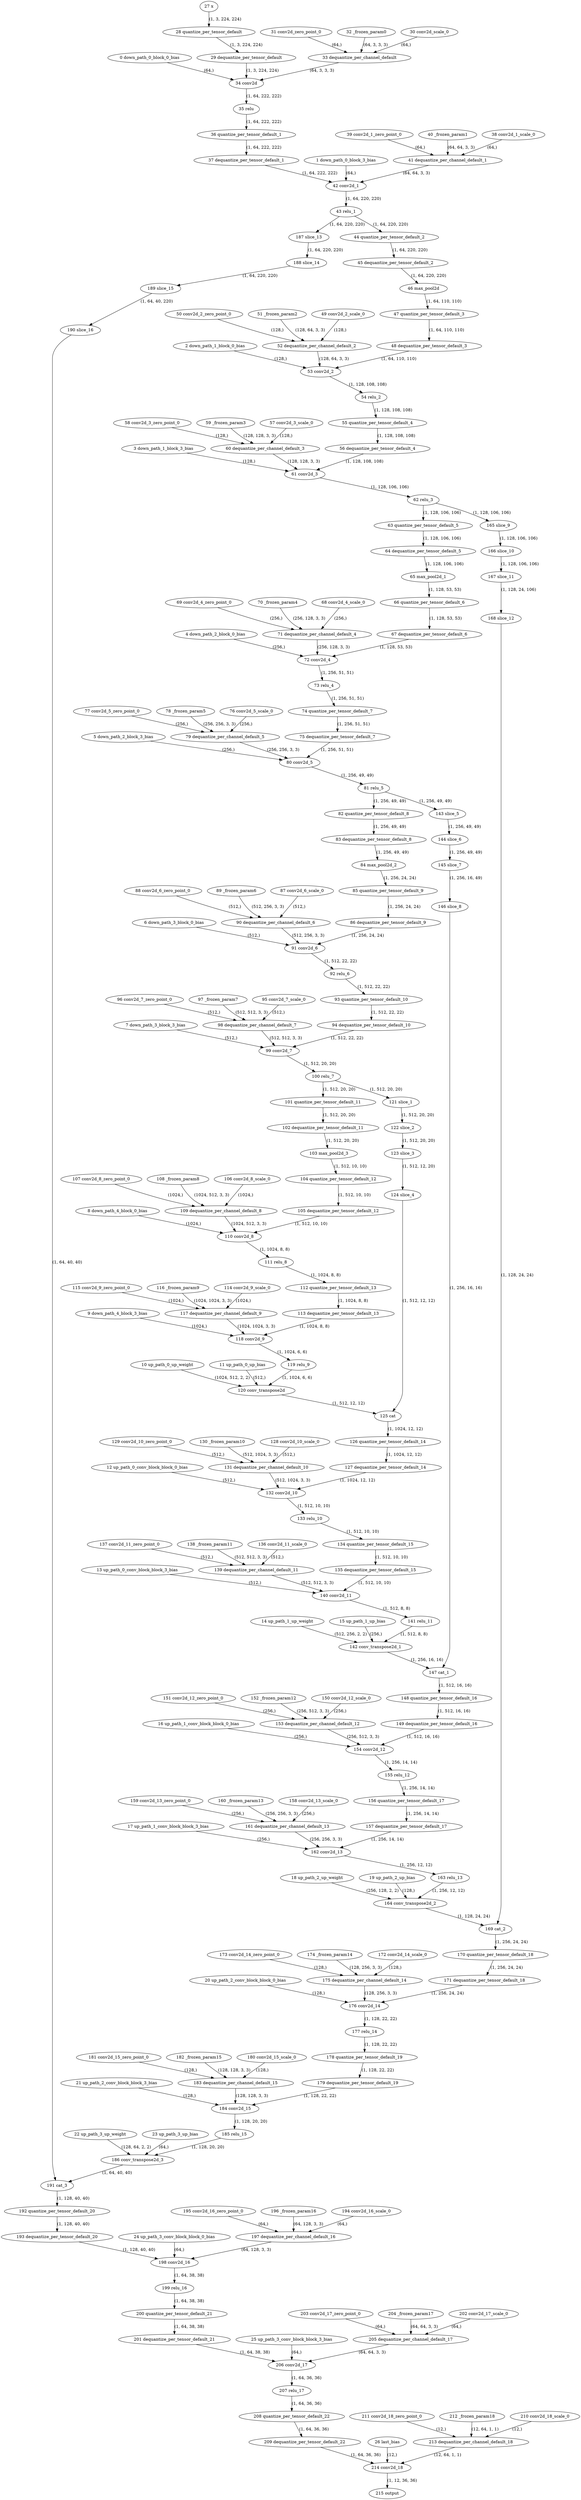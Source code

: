 strict digraph  {
"0 down_path_0_block_0_bias" [id=0, type=get_attr];
"1 down_path_0_block_3_bias" [id=1, type=get_attr];
"2 down_path_1_block_0_bias" [id=2, type=get_attr];
"3 down_path_1_block_3_bias" [id=3, type=get_attr];
"4 down_path_2_block_0_bias" [id=4, type=get_attr];
"5 down_path_2_block_3_bias" [id=5, type=get_attr];
"6 down_path_3_block_0_bias" [id=6, type=get_attr];
"7 down_path_3_block_3_bias" [id=7, type=get_attr];
"8 down_path_4_block_0_bias" [id=8, type=get_attr];
"9 down_path_4_block_3_bias" [id=9, type=get_attr];
"10 up_path_0_up_weight" [id=10, type=get_attr];
"11 up_path_0_up_bias" [id=11, type=get_attr];
"12 up_path_0_conv_block_block_0_bias" [id=12, type=get_attr];
"13 up_path_0_conv_block_block_3_bias" [id=13, type=get_attr];
"14 up_path_1_up_weight" [id=14, type=get_attr];
"15 up_path_1_up_bias" [id=15, type=get_attr];
"16 up_path_1_conv_block_block_0_bias" [id=16, type=get_attr];
"17 up_path_1_conv_block_block_3_bias" [id=17, type=get_attr];
"18 up_path_2_up_weight" [id=18, type=get_attr];
"19 up_path_2_up_bias" [id=19, type=get_attr];
"20 up_path_2_conv_block_block_0_bias" [id=20, type=get_attr];
"21 up_path_2_conv_block_block_3_bias" [id=21, type=get_attr];
"22 up_path_3_up_weight" [id=22, type=get_attr];
"23 up_path_3_up_bias" [id=23, type=get_attr];
"24 up_path_3_conv_block_block_0_bias" [id=24, type=get_attr];
"25 up_path_3_conv_block_block_3_bias" [id=25, type=get_attr];
"26 last_bias" [id=26, type=get_attr];
"27 x" [id=27, type=input];
"28 quantize_per_tensor_default" [id=28, type=quantize_per_tensor];
"29 dequantize_per_tensor_default" [id=29, type=dequantize_per_tensor];
"30 conv2d_scale_0" [id=30, type=get_attr];
"31 conv2d_zero_point_0" [id=31, type=get_attr];
"32 _frozen_param0" [id=32, type=get_attr];
"33 dequantize_per_channel_default" [id=33, type=dequantize_per_channel];
"34 conv2d" [id=34, type=conv2d];
"35 relu" [id=35, type=relu];
"36 quantize_per_tensor_default_1" [id=36, type=quantize_per_tensor];
"37 dequantize_per_tensor_default_1" [id=37, type=dequantize_per_tensor];
"38 conv2d_1_scale_0" [id=38, type=get_attr];
"39 conv2d_1_zero_point_0" [id=39, type=get_attr];
"40 _frozen_param1" [id=40, type=get_attr];
"41 dequantize_per_channel_default_1" [id=41, type=dequantize_per_channel];
"42 conv2d_1" [id=42, type=conv2d];
"43 relu_1" [id=43, type=relu];
"44 quantize_per_tensor_default_2" [id=44, type=quantize_per_tensor];
"45 dequantize_per_tensor_default_2" [id=45, type=dequantize_per_tensor];
"46 max_pool2d" [id=46, type=max_pool2d];
"47 quantize_per_tensor_default_3" [id=47, type=quantize_per_tensor];
"48 dequantize_per_tensor_default_3" [id=48, type=dequantize_per_tensor];
"49 conv2d_2_scale_0" [id=49, type=get_attr];
"50 conv2d_2_zero_point_0" [id=50, type=get_attr];
"51 _frozen_param2" [id=51, type=get_attr];
"52 dequantize_per_channel_default_2" [id=52, type=dequantize_per_channel];
"53 conv2d_2" [id=53, type=conv2d];
"54 relu_2" [id=54, type=relu];
"55 quantize_per_tensor_default_4" [id=55, type=quantize_per_tensor];
"56 dequantize_per_tensor_default_4" [id=56, type=dequantize_per_tensor];
"57 conv2d_3_scale_0" [id=57, type=get_attr];
"58 conv2d_3_zero_point_0" [id=58, type=get_attr];
"59 _frozen_param3" [id=59, type=get_attr];
"60 dequantize_per_channel_default_3" [id=60, type=dequantize_per_channel];
"61 conv2d_3" [id=61, type=conv2d];
"62 relu_3" [id=62, type=relu];
"63 quantize_per_tensor_default_5" [id=63, type=quantize_per_tensor];
"64 dequantize_per_tensor_default_5" [id=64, type=dequantize_per_tensor];
"65 max_pool2d_1" [id=65, type=max_pool2d];
"66 quantize_per_tensor_default_6" [id=66, type=quantize_per_tensor];
"67 dequantize_per_tensor_default_6" [id=67, type=dequantize_per_tensor];
"68 conv2d_4_scale_0" [id=68, type=get_attr];
"69 conv2d_4_zero_point_0" [id=69, type=get_attr];
"70 _frozen_param4" [id=70, type=get_attr];
"71 dequantize_per_channel_default_4" [id=71, type=dequantize_per_channel];
"72 conv2d_4" [id=72, type=conv2d];
"73 relu_4" [id=73, type=relu];
"74 quantize_per_tensor_default_7" [id=74, type=quantize_per_tensor];
"75 dequantize_per_tensor_default_7" [id=75, type=dequantize_per_tensor];
"76 conv2d_5_scale_0" [id=76, type=get_attr];
"77 conv2d_5_zero_point_0" [id=77, type=get_attr];
"78 _frozen_param5" [id=78, type=get_attr];
"79 dequantize_per_channel_default_5" [id=79, type=dequantize_per_channel];
"80 conv2d_5" [id=80, type=conv2d];
"81 relu_5" [id=81, type=relu];
"82 quantize_per_tensor_default_8" [id=82, type=quantize_per_tensor];
"83 dequantize_per_tensor_default_8" [id=83, type=dequantize_per_tensor];
"84 max_pool2d_2" [id=84, type=max_pool2d];
"85 quantize_per_tensor_default_9" [id=85, type=quantize_per_tensor];
"86 dequantize_per_tensor_default_9" [id=86, type=dequantize_per_tensor];
"87 conv2d_6_scale_0" [id=87, type=get_attr];
"88 conv2d_6_zero_point_0" [id=88, type=get_attr];
"89 _frozen_param6" [id=89, type=get_attr];
"90 dequantize_per_channel_default_6" [id=90, type=dequantize_per_channel];
"91 conv2d_6" [id=91, type=conv2d];
"92 relu_6" [id=92, type=relu];
"93 quantize_per_tensor_default_10" [id=93, type=quantize_per_tensor];
"94 dequantize_per_tensor_default_10" [id=94, type=dequantize_per_tensor];
"95 conv2d_7_scale_0" [id=95, type=get_attr];
"96 conv2d_7_zero_point_0" [id=96, type=get_attr];
"97 _frozen_param7" [id=97, type=get_attr];
"98 dequantize_per_channel_default_7" [id=98, type=dequantize_per_channel];
"99 conv2d_7" [id=99, type=conv2d];
"100 relu_7" [id=100, type=relu];
"101 quantize_per_tensor_default_11" [id=101, type=quantize_per_tensor];
"102 dequantize_per_tensor_default_11" [id=102, type=dequantize_per_tensor];
"103 max_pool2d_3" [id=103, type=max_pool2d];
"104 quantize_per_tensor_default_12" [id=104, type=quantize_per_tensor];
"105 dequantize_per_tensor_default_12" [id=105, type=dequantize_per_tensor];
"106 conv2d_8_scale_0" [id=106, type=get_attr];
"107 conv2d_8_zero_point_0" [id=107, type=get_attr];
"108 _frozen_param8" [id=108, type=get_attr];
"109 dequantize_per_channel_default_8" [id=109, type=dequantize_per_channel];
"110 conv2d_8" [id=110, type=conv2d];
"111 relu_8" [id=111, type=relu];
"112 quantize_per_tensor_default_13" [id=112, type=quantize_per_tensor];
"113 dequantize_per_tensor_default_13" [id=113, type=dequantize_per_tensor];
"114 conv2d_9_scale_0" [id=114, type=get_attr];
"115 conv2d_9_zero_point_0" [id=115, type=get_attr];
"116 _frozen_param9" [id=116, type=get_attr];
"117 dequantize_per_channel_default_9" [id=117, type=dequantize_per_channel];
"118 conv2d_9" [id=118, type=conv2d];
"119 relu_9" [id=119, type=relu];
"120 conv_transpose2d" [id=120, type=conv_transpose2d];
"121 slice_1" [id=121, type=slice];
"122 slice_2" [id=122, type=slice];
"123 slice_3" [id=123, type=slice];
"124 slice_4" [id=124, type=slice];
"125 cat" [id=125, type=cat];
"126 quantize_per_tensor_default_14" [id=126, type=quantize_per_tensor];
"127 dequantize_per_tensor_default_14" [id=127, type=dequantize_per_tensor];
"128 conv2d_10_scale_0" [id=128, type=get_attr];
"129 conv2d_10_zero_point_0" [id=129, type=get_attr];
"130 _frozen_param10" [id=130, type=get_attr];
"131 dequantize_per_channel_default_10" [id=131, type=dequantize_per_channel];
"132 conv2d_10" [id=132, type=conv2d];
"133 relu_10" [id=133, type=relu];
"134 quantize_per_tensor_default_15" [id=134, type=quantize_per_tensor];
"135 dequantize_per_tensor_default_15" [id=135, type=dequantize_per_tensor];
"136 conv2d_11_scale_0" [id=136, type=get_attr];
"137 conv2d_11_zero_point_0" [id=137, type=get_attr];
"138 _frozen_param11" [id=138, type=get_attr];
"139 dequantize_per_channel_default_11" [id=139, type=dequantize_per_channel];
"140 conv2d_11" [id=140, type=conv2d];
"141 relu_11" [id=141, type=relu];
"142 conv_transpose2d_1" [id=142, type=conv_transpose2d];
"143 slice_5" [id=143, type=slice];
"144 slice_6" [id=144, type=slice];
"145 slice_7" [id=145, type=slice];
"146 slice_8" [id=146, type=slice];
"147 cat_1" [id=147, type=cat];
"148 quantize_per_tensor_default_16" [id=148, type=quantize_per_tensor];
"149 dequantize_per_tensor_default_16" [id=149, type=dequantize_per_tensor];
"150 conv2d_12_scale_0" [id=150, type=get_attr];
"151 conv2d_12_zero_point_0" [id=151, type=get_attr];
"152 _frozen_param12" [id=152, type=get_attr];
"153 dequantize_per_channel_default_12" [id=153, type=dequantize_per_channel];
"154 conv2d_12" [id=154, type=conv2d];
"155 relu_12" [id=155, type=relu];
"156 quantize_per_tensor_default_17" [id=156, type=quantize_per_tensor];
"157 dequantize_per_tensor_default_17" [id=157, type=dequantize_per_tensor];
"158 conv2d_13_scale_0" [id=158, type=get_attr];
"159 conv2d_13_zero_point_0" [id=159, type=get_attr];
"160 _frozen_param13" [id=160, type=get_attr];
"161 dequantize_per_channel_default_13" [id=161, type=dequantize_per_channel];
"162 conv2d_13" [id=162, type=conv2d];
"163 relu_13" [id=163, type=relu];
"164 conv_transpose2d_2" [id=164, type=conv_transpose2d];
"165 slice_9" [id=165, type=slice];
"166 slice_10" [id=166, type=slice];
"167 slice_11" [id=167, type=slice];
"168 slice_12" [id=168, type=slice];
"169 cat_2" [id=169, type=cat];
"170 quantize_per_tensor_default_18" [id=170, type=quantize_per_tensor];
"171 dequantize_per_tensor_default_18" [id=171, type=dequantize_per_tensor];
"172 conv2d_14_scale_0" [id=172, type=get_attr];
"173 conv2d_14_zero_point_0" [id=173, type=get_attr];
"174 _frozen_param14" [id=174, type=get_attr];
"175 dequantize_per_channel_default_14" [id=175, type=dequantize_per_channel];
"176 conv2d_14" [id=176, type=conv2d];
"177 relu_14" [id=177, type=relu];
"178 quantize_per_tensor_default_19" [id=178, type=quantize_per_tensor];
"179 dequantize_per_tensor_default_19" [id=179, type=dequantize_per_tensor];
"180 conv2d_15_scale_0" [id=180, type=get_attr];
"181 conv2d_15_zero_point_0" [id=181, type=get_attr];
"182 _frozen_param15" [id=182, type=get_attr];
"183 dequantize_per_channel_default_15" [id=183, type=dequantize_per_channel];
"184 conv2d_15" [id=184, type=conv2d];
"185 relu_15" [id=185, type=relu];
"186 conv_transpose2d_3" [id=186, type=conv_transpose2d];
"187 slice_13" [id=187, type=slice];
"188 slice_14" [id=188, type=slice];
"189 slice_15" [id=189, type=slice];
"190 slice_16" [id=190, type=slice];
"191 cat_3" [id=191, type=cat];
"192 quantize_per_tensor_default_20" [id=192, type=quantize_per_tensor];
"193 dequantize_per_tensor_default_20" [id=193, type=dequantize_per_tensor];
"194 conv2d_16_scale_0" [id=194, type=get_attr];
"195 conv2d_16_zero_point_0" [id=195, type=get_attr];
"196 _frozen_param16" [id=196, type=get_attr];
"197 dequantize_per_channel_default_16" [id=197, type=dequantize_per_channel];
"198 conv2d_16" [id=198, type=conv2d];
"199 relu_16" [id=199, type=relu];
"200 quantize_per_tensor_default_21" [id=200, type=quantize_per_tensor];
"201 dequantize_per_tensor_default_21" [id=201, type=dequantize_per_tensor];
"202 conv2d_17_scale_0" [id=202, type=get_attr];
"203 conv2d_17_zero_point_0" [id=203, type=get_attr];
"204 _frozen_param17" [id=204, type=get_attr];
"205 dequantize_per_channel_default_17" [id=205, type=dequantize_per_channel];
"206 conv2d_17" [id=206, type=conv2d];
"207 relu_17" [id=207, type=relu];
"208 quantize_per_tensor_default_22" [id=208, type=quantize_per_tensor];
"209 dequantize_per_tensor_default_22" [id=209, type=dequantize_per_tensor];
"210 conv2d_18_scale_0" [id=210, type=get_attr];
"211 conv2d_18_zero_point_0" [id=211, type=get_attr];
"212 _frozen_param18" [id=212, type=get_attr];
"213 dequantize_per_channel_default_18" [id=213, type=dequantize_per_channel];
"214 conv2d_18" [id=214, type=conv2d];
"215 output" [id=215, type=output];
"0 down_path_0_block_0_bias" -> "34 conv2d"  [label="(64,)", style=solid];
"1 down_path_0_block_3_bias" -> "42 conv2d_1"  [label="(64,)", style=solid];
"2 down_path_1_block_0_bias" -> "53 conv2d_2"  [label="(128,)", style=solid];
"3 down_path_1_block_3_bias" -> "61 conv2d_3"  [label="(128,)", style=solid];
"4 down_path_2_block_0_bias" -> "72 conv2d_4"  [label="(256,)", style=solid];
"5 down_path_2_block_3_bias" -> "80 conv2d_5"  [label="(256,)", style=solid];
"6 down_path_3_block_0_bias" -> "91 conv2d_6"  [label="(512,)", style=solid];
"7 down_path_3_block_3_bias" -> "99 conv2d_7"  [label="(512,)", style=solid];
"8 down_path_4_block_0_bias" -> "110 conv2d_8"  [label="(1024,)", style=solid];
"9 down_path_4_block_3_bias" -> "118 conv2d_9"  [label="(1024,)", style=solid];
"10 up_path_0_up_weight" -> "120 conv_transpose2d"  [label="(1024, 512, 2, 2)", style=solid];
"11 up_path_0_up_bias" -> "120 conv_transpose2d"  [label="(512,)", style=solid];
"12 up_path_0_conv_block_block_0_bias" -> "132 conv2d_10"  [label="(512,)", style=solid];
"13 up_path_0_conv_block_block_3_bias" -> "140 conv2d_11"  [label="(512,)", style=solid];
"14 up_path_1_up_weight" -> "142 conv_transpose2d_1"  [label="(512, 256, 2, 2)", style=solid];
"15 up_path_1_up_bias" -> "142 conv_transpose2d_1"  [label="(256,)", style=solid];
"16 up_path_1_conv_block_block_0_bias" -> "154 conv2d_12"  [label="(256,)", style=solid];
"17 up_path_1_conv_block_block_3_bias" -> "162 conv2d_13"  [label="(256,)", style=solid];
"18 up_path_2_up_weight" -> "164 conv_transpose2d_2"  [label="(256, 128, 2, 2)", style=solid];
"19 up_path_2_up_bias" -> "164 conv_transpose2d_2"  [label="(128,)", style=solid];
"20 up_path_2_conv_block_block_0_bias" -> "176 conv2d_14"  [label="(128,)", style=solid];
"21 up_path_2_conv_block_block_3_bias" -> "184 conv2d_15"  [label="(128,)", style=solid];
"22 up_path_3_up_weight" -> "186 conv_transpose2d_3"  [label="(128, 64, 2, 2)", style=solid];
"23 up_path_3_up_bias" -> "186 conv_transpose2d_3"  [label="(64,)", style=solid];
"24 up_path_3_conv_block_block_0_bias" -> "198 conv2d_16"  [label="(64,)", style=solid];
"25 up_path_3_conv_block_block_3_bias" -> "206 conv2d_17"  [label="(64,)", style=solid];
"26 last_bias" -> "214 conv2d_18"  [label="(12,)", style=solid];
"27 x" -> "28 quantize_per_tensor_default"  [label="(1, 3, 224, 224)", style=solid];
"28 quantize_per_tensor_default" -> "29 dequantize_per_tensor_default"  [label="(1, 3, 224, 224)", style=solid];
"29 dequantize_per_tensor_default" -> "34 conv2d"  [label="(1, 3, 224, 224)", style=solid];
"30 conv2d_scale_0" -> "33 dequantize_per_channel_default"  [label="(64,)", style=solid];
"31 conv2d_zero_point_0" -> "33 dequantize_per_channel_default"  [label="(64,)", style=solid];
"32 _frozen_param0" -> "33 dequantize_per_channel_default"  [label="(64, 3, 3, 3)", style=solid];
"33 dequantize_per_channel_default" -> "34 conv2d"  [label="(64, 3, 3, 3)", style=solid];
"34 conv2d" -> "35 relu"  [label="(1, 64, 222, 222)", style=solid];
"35 relu" -> "36 quantize_per_tensor_default_1"  [label="(1, 64, 222, 222)", style=solid];
"36 quantize_per_tensor_default_1" -> "37 dequantize_per_tensor_default_1"  [label="(1, 64, 222, 222)", style=solid];
"37 dequantize_per_tensor_default_1" -> "42 conv2d_1"  [label="(1, 64, 222, 222)", style=solid];
"38 conv2d_1_scale_0" -> "41 dequantize_per_channel_default_1"  [label="(64,)", style=solid];
"39 conv2d_1_zero_point_0" -> "41 dequantize_per_channel_default_1"  [label="(64,)", style=solid];
"40 _frozen_param1" -> "41 dequantize_per_channel_default_1"  [label="(64, 64, 3, 3)", style=solid];
"41 dequantize_per_channel_default_1" -> "42 conv2d_1"  [label="(64, 64, 3, 3)", style=solid];
"42 conv2d_1" -> "43 relu_1"  [label="(1, 64, 220, 220)", style=solid];
"43 relu_1" -> "44 quantize_per_tensor_default_2"  [label="(1, 64, 220, 220)", style=solid];
"43 relu_1" -> "187 slice_13"  [label="(1, 64, 220, 220)", style=solid];
"44 quantize_per_tensor_default_2" -> "45 dequantize_per_tensor_default_2"  [label="(1, 64, 220, 220)", style=solid];
"45 dequantize_per_tensor_default_2" -> "46 max_pool2d"  [label="(1, 64, 220, 220)", style=solid];
"46 max_pool2d" -> "47 quantize_per_tensor_default_3"  [label="(1, 64, 110, 110)", style=solid];
"47 quantize_per_tensor_default_3" -> "48 dequantize_per_tensor_default_3"  [label="(1, 64, 110, 110)", style=solid];
"48 dequantize_per_tensor_default_3" -> "53 conv2d_2"  [label="(1, 64, 110, 110)", style=solid];
"49 conv2d_2_scale_0" -> "52 dequantize_per_channel_default_2"  [label="(128,)", style=solid];
"50 conv2d_2_zero_point_0" -> "52 dequantize_per_channel_default_2"  [label="(128,)", style=solid];
"51 _frozen_param2" -> "52 dequantize_per_channel_default_2"  [label="(128, 64, 3, 3)", style=solid];
"52 dequantize_per_channel_default_2" -> "53 conv2d_2"  [label="(128, 64, 3, 3)", style=solid];
"53 conv2d_2" -> "54 relu_2"  [label="(1, 128, 108, 108)", style=solid];
"54 relu_2" -> "55 quantize_per_tensor_default_4"  [label="(1, 128, 108, 108)", style=solid];
"55 quantize_per_tensor_default_4" -> "56 dequantize_per_tensor_default_4"  [label="(1, 128, 108, 108)", style=solid];
"56 dequantize_per_tensor_default_4" -> "61 conv2d_3"  [label="(1, 128, 108, 108)", style=solid];
"57 conv2d_3_scale_0" -> "60 dequantize_per_channel_default_3"  [label="(128,)", style=solid];
"58 conv2d_3_zero_point_0" -> "60 dequantize_per_channel_default_3"  [label="(128,)", style=solid];
"59 _frozen_param3" -> "60 dequantize_per_channel_default_3"  [label="(128, 128, 3, 3)", style=solid];
"60 dequantize_per_channel_default_3" -> "61 conv2d_3"  [label="(128, 128, 3, 3)", style=solid];
"61 conv2d_3" -> "62 relu_3"  [label="(1, 128, 106, 106)", style=solid];
"62 relu_3" -> "63 quantize_per_tensor_default_5"  [label="(1, 128, 106, 106)", style=solid];
"62 relu_3" -> "165 slice_9"  [label="(1, 128, 106, 106)", style=solid];
"63 quantize_per_tensor_default_5" -> "64 dequantize_per_tensor_default_5"  [label="(1, 128, 106, 106)", style=solid];
"64 dequantize_per_tensor_default_5" -> "65 max_pool2d_1"  [label="(1, 128, 106, 106)", style=solid];
"65 max_pool2d_1" -> "66 quantize_per_tensor_default_6"  [label="(1, 128, 53, 53)", style=solid];
"66 quantize_per_tensor_default_6" -> "67 dequantize_per_tensor_default_6"  [label="(1, 128, 53, 53)", style=solid];
"67 dequantize_per_tensor_default_6" -> "72 conv2d_4"  [label="(1, 128, 53, 53)", style=solid];
"68 conv2d_4_scale_0" -> "71 dequantize_per_channel_default_4"  [label="(256,)", style=solid];
"69 conv2d_4_zero_point_0" -> "71 dequantize_per_channel_default_4"  [label="(256,)", style=solid];
"70 _frozen_param4" -> "71 dequantize_per_channel_default_4"  [label="(256, 128, 3, 3)", style=solid];
"71 dequantize_per_channel_default_4" -> "72 conv2d_4"  [label="(256, 128, 3, 3)", style=solid];
"72 conv2d_4" -> "73 relu_4"  [label="(1, 256, 51, 51)", style=solid];
"73 relu_4" -> "74 quantize_per_tensor_default_7"  [label="(1, 256, 51, 51)", style=solid];
"74 quantize_per_tensor_default_7" -> "75 dequantize_per_tensor_default_7"  [label="(1, 256, 51, 51)", style=solid];
"75 dequantize_per_tensor_default_7" -> "80 conv2d_5"  [label="(1, 256, 51, 51)", style=solid];
"76 conv2d_5_scale_0" -> "79 dequantize_per_channel_default_5"  [label="(256,)", style=solid];
"77 conv2d_5_zero_point_0" -> "79 dequantize_per_channel_default_5"  [label="(256,)", style=solid];
"78 _frozen_param5" -> "79 dequantize_per_channel_default_5"  [label="(256, 256, 3, 3)", style=solid];
"79 dequantize_per_channel_default_5" -> "80 conv2d_5"  [label="(256, 256, 3, 3)", style=solid];
"80 conv2d_5" -> "81 relu_5"  [label="(1, 256, 49, 49)", style=solid];
"81 relu_5" -> "82 quantize_per_tensor_default_8"  [label="(1, 256, 49, 49)", style=solid];
"81 relu_5" -> "143 slice_5"  [label="(1, 256, 49, 49)", style=solid];
"82 quantize_per_tensor_default_8" -> "83 dequantize_per_tensor_default_8"  [label="(1, 256, 49, 49)", style=solid];
"83 dequantize_per_tensor_default_8" -> "84 max_pool2d_2"  [label="(1, 256, 49, 49)", style=solid];
"84 max_pool2d_2" -> "85 quantize_per_tensor_default_9"  [label="(1, 256, 24, 24)", style=solid];
"85 quantize_per_tensor_default_9" -> "86 dequantize_per_tensor_default_9"  [label="(1, 256, 24, 24)", style=solid];
"86 dequantize_per_tensor_default_9" -> "91 conv2d_6"  [label="(1, 256, 24, 24)", style=solid];
"87 conv2d_6_scale_0" -> "90 dequantize_per_channel_default_6"  [label="(512,)", style=solid];
"88 conv2d_6_zero_point_0" -> "90 dequantize_per_channel_default_6"  [label="(512,)", style=solid];
"89 _frozen_param6" -> "90 dequantize_per_channel_default_6"  [label="(512, 256, 3, 3)", style=solid];
"90 dequantize_per_channel_default_6" -> "91 conv2d_6"  [label="(512, 256, 3, 3)", style=solid];
"91 conv2d_6" -> "92 relu_6"  [label="(1, 512, 22, 22)", style=solid];
"92 relu_6" -> "93 quantize_per_tensor_default_10"  [label="(1, 512, 22, 22)", style=solid];
"93 quantize_per_tensor_default_10" -> "94 dequantize_per_tensor_default_10"  [label="(1, 512, 22, 22)", style=solid];
"94 dequantize_per_tensor_default_10" -> "99 conv2d_7"  [label="(1, 512, 22, 22)", style=solid];
"95 conv2d_7_scale_0" -> "98 dequantize_per_channel_default_7"  [label="(512,)", style=solid];
"96 conv2d_7_zero_point_0" -> "98 dequantize_per_channel_default_7"  [label="(512,)", style=solid];
"97 _frozen_param7" -> "98 dequantize_per_channel_default_7"  [label="(512, 512, 3, 3)", style=solid];
"98 dequantize_per_channel_default_7" -> "99 conv2d_7"  [label="(512, 512, 3, 3)", style=solid];
"99 conv2d_7" -> "100 relu_7"  [label="(1, 512, 20, 20)", style=solid];
"100 relu_7" -> "101 quantize_per_tensor_default_11"  [label="(1, 512, 20, 20)", style=solid];
"100 relu_7" -> "121 slice_1"  [label="(1, 512, 20, 20)", style=solid];
"101 quantize_per_tensor_default_11" -> "102 dequantize_per_tensor_default_11"  [label="(1, 512, 20, 20)", style=solid];
"102 dequantize_per_tensor_default_11" -> "103 max_pool2d_3"  [label="(1, 512, 20, 20)", style=solid];
"103 max_pool2d_3" -> "104 quantize_per_tensor_default_12"  [label="(1, 512, 10, 10)", style=solid];
"104 quantize_per_tensor_default_12" -> "105 dequantize_per_tensor_default_12"  [label="(1, 512, 10, 10)", style=solid];
"105 dequantize_per_tensor_default_12" -> "110 conv2d_8"  [label="(1, 512, 10, 10)", style=solid];
"106 conv2d_8_scale_0" -> "109 dequantize_per_channel_default_8"  [label="(1024,)", style=solid];
"107 conv2d_8_zero_point_0" -> "109 dequantize_per_channel_default_8"  [label="(1024,)", style=solid];
"108 _frozen_param8" -> "109 dequantize_per_channel_default_8"  [label="(1024, 512, 3, 3)", style=solid];
"109 dequantize_per_channel_default_8" -> "110 conv2d_8"  [label="(1024, 512, 3, 3)", style=solid];
"110 conv2d_8" -> "111 relu_8"  [label="(1, 1024, 8, 8)", style=solid];
"111 relu_8" -> "112 quantize_per_tensor_default_13"  [label="(1, 1024, 8, 8)", style=solid];
"112 quantize_per_tensor_default_13" -> "113 dequantize_per_tensor_default_13"  [label="(1, 1024, 8, 8)", style=solid];
"113 dequantize_per_tensor_default_13" -> "118 conv2d_9"  [label="(1, 1024, 8, 8)", style=solid];
"114 conv2d_9_scale_0" -> "117 dequantize_per_channel_default_9"  [label="(1024,)", style=solid];
"115 conv2d_9_zero_point_0" -> "117 dequantize_per_channel_default_9"  [label="(1024,)", style=solid];
"116 _frozen_param9" -> "117 dequantize_per_channel_default_9"  [label="(1024, 1024, 3, 3)", style=solid];
"117 dequantize_per_channel_default_9" -> "118 conv2d_9"  [label="(1024, 1024, 3, 3)", style=solid];
"118 conv2d_9" -> "119 relu_9"  [label="(1, 1024, 6, 6)", style=solid];
"119 relu_9" -> "120 conv_transpose2d"  [label="(1, 1024, 6, 6)", style=solid];
"120 conv_transpose2d" -> "125 cat"  [label="(1, 512, 12, 12)", style=solid];
"121 slice_1" -> "122 slice_2"  [label="(1, 512, 20, 20)", style=solid];
"122 slice_2" -> "123 slice_3"  [label="(1, 512, 20, 20)", style=solid];
"123 slice_3" -> "124 slice_4"  [label="(1, 512, 12, 20)", style=solid];
"124 slice_4" -> "125 cat"  [label="(1, 512, 12, 12)", style=solid];
"125 cat" -> "126 quantize_per_tensor_default_14"  [label="(1, 1024, 12, 12)", style=solid];
"126 quantize_per_tensor_default_14" -> "127 dequantize_per_tensor_default_14"  [label="(1, 1024, 12, 12)", style=solid];
"127 dequantize_per_tensor_default_14" -> "132 conv2d_10"  [label="(1, 1024, 12, 12)", style=solid];
"128 conv2d_10_scale_0" -> "131 dequantize_per_channel_default_10"  [label="(512,)", style=solid];
"129 conv2d_10_zero_point_0" -> "131 dequantize_per_channel_default_10"  [label="(512,)", style=solid];
"130 _frozen_param10" -> "131 dequantize_per_channel_default_10"  [label="(512, 1024, 3, 3)", style=solid];
"131 dequantize_per_channel_default_10" -> "132 conv2d_10"  [label="(512, 1024, 3, 3)", style=solid];
"132 conv2d_10" -> "133 relu_10"  [label="(1, 512, 10, 10)", style=solid];
"133 relu_10" -> "134 quantize_per_tensor_default_15"  [label="(1, 512, 10, 10)", style=solid];
"134 quantize_per_tensor_default_15" -> "135 dequantize_per_tensor_default_15"  [label="(1, 512, 10, 10)", style=solid];
"135 dequantize_per_tensor_default_15" -> "140 conv2d_11"  [label="(1, 512, 10, 10)", style=solid];
"136 conv2d_11_scale_0" -> "139 dequantize_per_channel_default_11"  [label="(512,)", style=solid];
"137 conv2d_11_zero_point_0" -> "139 dequantize_per_channel_default_11"  [label="(512,)", style=solid];
"138 _frozen_param11" -> "139 dequantize_per_channel_default_11"  [label="(512, 512, 3, 3)", style=solid];
"139 dequantize_per_channel_default_11" -> "140 conv2d_11"  [label="(512, 512, 3, 3)", style=solid];
"140 conv2d_11" -> "141 relu_11"  [label="(1, 512, 8, 8)", style=solid];
"141 relu_11" -> "142 conv_transpose2d_1"  [label="(1, 512, 8, 8)", style=solid];
"142 conv_transpose2d_1" -> "147 cat_1"  [label="(1, 256, 16, 16)", style=solid];
"143 slice_5" -> "144 slice_6"  [label="(1, 256, 49, 49)", style=solid];
"144 slice_6" -> "145 slice_7"  [label="(1, 256, 49, 49)", style=solid];
"145 slice_7" -> "146 slice_8"  [label="(1, 256, 16, 49)", style=solid];
"146 slice_8" -> "147 cat_1"  [label="(1, 256, 16, 16)", style=solid];
"147 cat_1" -> "148 quantize_per_tensor_default_16"  [label="(1, 512, 16, 16)", style=solid];
"148 quantize_per_tensor_default_16" -> "149 dequantize_per_tensor_default_16"  [label="(1, 512, 16, 16)", style=solid];
"149 dequantize_per_tensor_default_16" -> "154 conv2d_12"  [label="(1, 512, 16, 16)", style=solid];
"150 conv2d_12_scale_0" -> "153 dequantize_per_channel_default_12"  [label="(256,)", style=solid];
"151 conv2d_12_zero_point_0" -> "153 dequantize_per_channel_default_12"  [label="(256,)", style=solid];
"152 _frozen_param12" -> "153 dequantize_per_channel_default_12"  [label="(256, 512, 3, 3)", style=solid];
"153 dequantize_per_channel_default_12" -> "154 conv2d_12"  [label="(256, 512, 3, 3)", style=solid];
"154 conv2d_12" -> "155 relu_12"  [label="(1, 256, 14, 14)", style=solid];
"155 relu_12" -> "156 quantize_per_tensor_default_17"  [label="(1, 256, 14, 14)", style=solid];
"156 quantize_per_tensor_default_17" -> "157 dequantize_per_tensor_default_17"  [label="(1, 256, 14, 14)", style=solid];
"157 dequantize_per_tensor_default_17" -> "162 conv2d_13"  [label="(1, 256, 14, 14)", style=solid];
"158 conv2d_13_scale_0" -> "161 dequantize_per_channel_default_13"  [label="(256,)", style=solid];
"159 conv2d_13_zero_point_0" -> "161 dequantize_per_channel_default_13"  [label="(256,)", style=solid];
"160 _frozen_param13" -> "161 dequantize_per_channel_default_13"  [label="(256, 256, 3, 3)", style=solid];
"161 dequantize_per_channel_default_13" -> "162 conv2d_13"  [label="(256, 256, 3, 3)", style=solid];
"162 conv2d_13" -> "163 relu_13"  [label="(1, 256, 12, 12)", style=solid];
"163 relu_13" -> "164 conv_transpose2d_2"  [label="(1, 256, 12, 12)", style=solid];
"164 conv_transpose2d_2" -> "169 cat_2"  [label="(1, 128, 24, 24)", style=solid];
"165 slice_9" -> "166 slice_10"  [label="(1, 128, 106, 106)", style=solid];
"166 slice_10" -> "167 slice_11"  [label="(1, 128, 106, 106)", style=solid];
"167 slice_11" -> "168 slice_12"  [label="(1, 128, 24, 106)", style=solid];
"168 slice_12" -> "169 cat_2"  [label="(1, 128, 24, 24)", style=solid];
"169 cat_2" -> "170 quantize_per_tensor_default_18"  [label="(1, 256, 24, 24)", style=solid];
"170 quantize_per_tensor_default_18" -> "171 dequantize_per_tensor_default_18"  [label="(1, 256, 24, 24)", style=solid];
"171 dequantize_per_tensor_default_18" -> "176 conv2d_14"  [label="(1, 256, 24, 24)", style=solid];
"172 conv2d_14_scale_0" -> "175 dequantize_per_channel_default_14"  [label="(128,)", style=solid];
"173 conv2d_14_zero_point_0" -> "175 dequantize_per_channel_default_14"  [label="(128,)", style=solid];
"174 _frozen_param14" -> "175 dequantize_per_channel_default_14"  [label="(128, 256, 3, 3)", style=solid];
"175 dequantize_per_channel_default_14" -> "176 conv2d_14"  [label="(128, 256, 3, 3)", style=solid];
"176 conv2d_14" -> "177 relu_14"  [label="(1, 128, 22, 22)", style=solid];
"177 relu_14" -> "178 quantize_per_tensor_default_19"  [label="(1, 128, 22, 22)", style=solid];
"178 quantize_per_tensor_default_19" -> "179 dequantize_per_tensor_default_19"  [label="(1, 128, 22, 22)", style=solid];
"179 dequantize_per_tensor_default_19" -> "184 conv2d_15"  [label="(1, 128, 22, 22)", style=solid];
"180 conv2d_15_scale_0" -> "183 dequantize_per_channel_default_15"  [label="(128,)", style=solid];
"181 conv2d_15_zero_point_0" -> "183 dequantize_per_channel_default_15"  [label="(128,)", style=solid];
"182 _frozen_param15" -> "183 dequantize_per_channel_default_15"  [label="(128, 128, 3, 3)", style=solid];
"183 dequantize_per_channel_default_15" -> "184 conv2d_15"  [label="(128, 128, 3, 3)", style=solid];
"184 conv2d_15" -> "185 relu_15"  [label="(1, 128, 20, 20)", style=solid];
"185 relu_15" -> "186 conv_transpose2d_3"  [label="(1, 128, 20, 20)", style=solid];
"186 conv_transpose2d_3" -> "191 cat_3"  [label="(1, 64, 40, 40)", style=solid];
"187 slice_13" -> "188 slice_14"  [label="(1, 64, 220, 220)", style=solid];
"188 slice_14" -> "189 slice_15"  [label="(1, 64, 220, 220)", style=solid];
"189 slice_15" -> "190 slice_16"  [label="(1, 64, 40, 220)", style=solid];
"190 slice_16" -> "191 cat_3"  [label="(1, 64, 40, 40)", style=solid];
"191 cat_3" -> "192 quantize_per_tensor_default_20"  [label="(1, 128, 40, 40)", style=solid];
"192 quantize_per_tensor_default_20" -> "193 dequantize_per_tensor_default_20"  [label="(1, 128, 40, 40)", style=solid];
"193 dequantize_per_tensor_default_20" -> "198 conv2d_16"  [label="(1, 128, 40, 40)", style=solid];
"194 conv2d_16_scale_0" -> "197 dequantize_per_channel_default_16"  [label="(64,)", style=solid];
"195 conv2d_16_zero_point_0" -> "197 dequantize_per_channel_default_16"  [label="(64,)", style=solid];
"196 _frozen_param16" -> "197 dequantize_per_channel_default_16"  [label="(64, 128, 3, 3)", style=solid];
"197 dequantize_per_channel_default_16" -> "198 conv2d_16"  [label="(64, 128, 3, 3)", style=solid];
"198 conv2d_16" -> "199 relu_16"  [label="(1, 64, 38, 38)", style=solid];
"199 relu_16" -> "200 quantize_per_tensor_default_21"  [label="(1, 64, 38, 38)", style=solid];
"200 quantize_per_tensor_default_21" -> "201 dequantize_per_tensor_default_21"  [label="(1, 64, 38, 38)", style=solid];
"201 dequantize_per_tensor_default_21" -> "206 conv2d_17"  [label="(1, 64, 38, 38)", style=solid];
"202 conv2d_17_scale_0" -> "205 dequantize_per_channel_default_17"  [label="(64,)", style=solid];
"203 conv2d_17_zero_point_0" -> "205 dequantize_per_channel_default_17"  [label="(64,)", style=solid];
"204 _frozen_param17" -> "205 dequantize_per_channel_default_17"  [label="(64, 64, 3, 3)", style=solid];
"205 dequantize_per_channel_default_17" -> "206 conv2d_17"  [label="(64, 64, 3, 3)", style=solid];
"206 conv2d_17" -> "207 relu_17"  [label="(1, 64, 36, 36)", style=solid];
"207 relu_17" -> "208 quantize_per_tensor_default_22"  [label="(1, 64, 36, 36)", style=solid];
"208 quantize_per_tensor_default_22" -> "209 dequantize_per_tensor_default_22"  [label="(1, 64, 36, 36)", style=solid];
"209 dequantize_per_tensor_default_22" -> "214 conv2d_18"  [label="(1, 64, 36, 36)", style=solid];
"210 conv2d_18_scale_0" -> "213 dequantize_per_channel_default_18"  [label="(12,)", style=solid];
"211 conv2d_18_zero_point_0" -> "213 dequantize_per_channel_default_18"  [label="(12,)", style=solid];
"212 _frozen_param18" -> "213 dequantize_per_channel_default_18"  [label="(12, 64, 1, 1)", style=solid];
"213 dequantize_per_channel_default_18" -> "214 conv2d_18"  [label="(12, 64, 1, 1)", style=solid];
"214 conv2d_18" -> "215 output"  [label="(1, 12, 36, 36)", style=solid];
}
